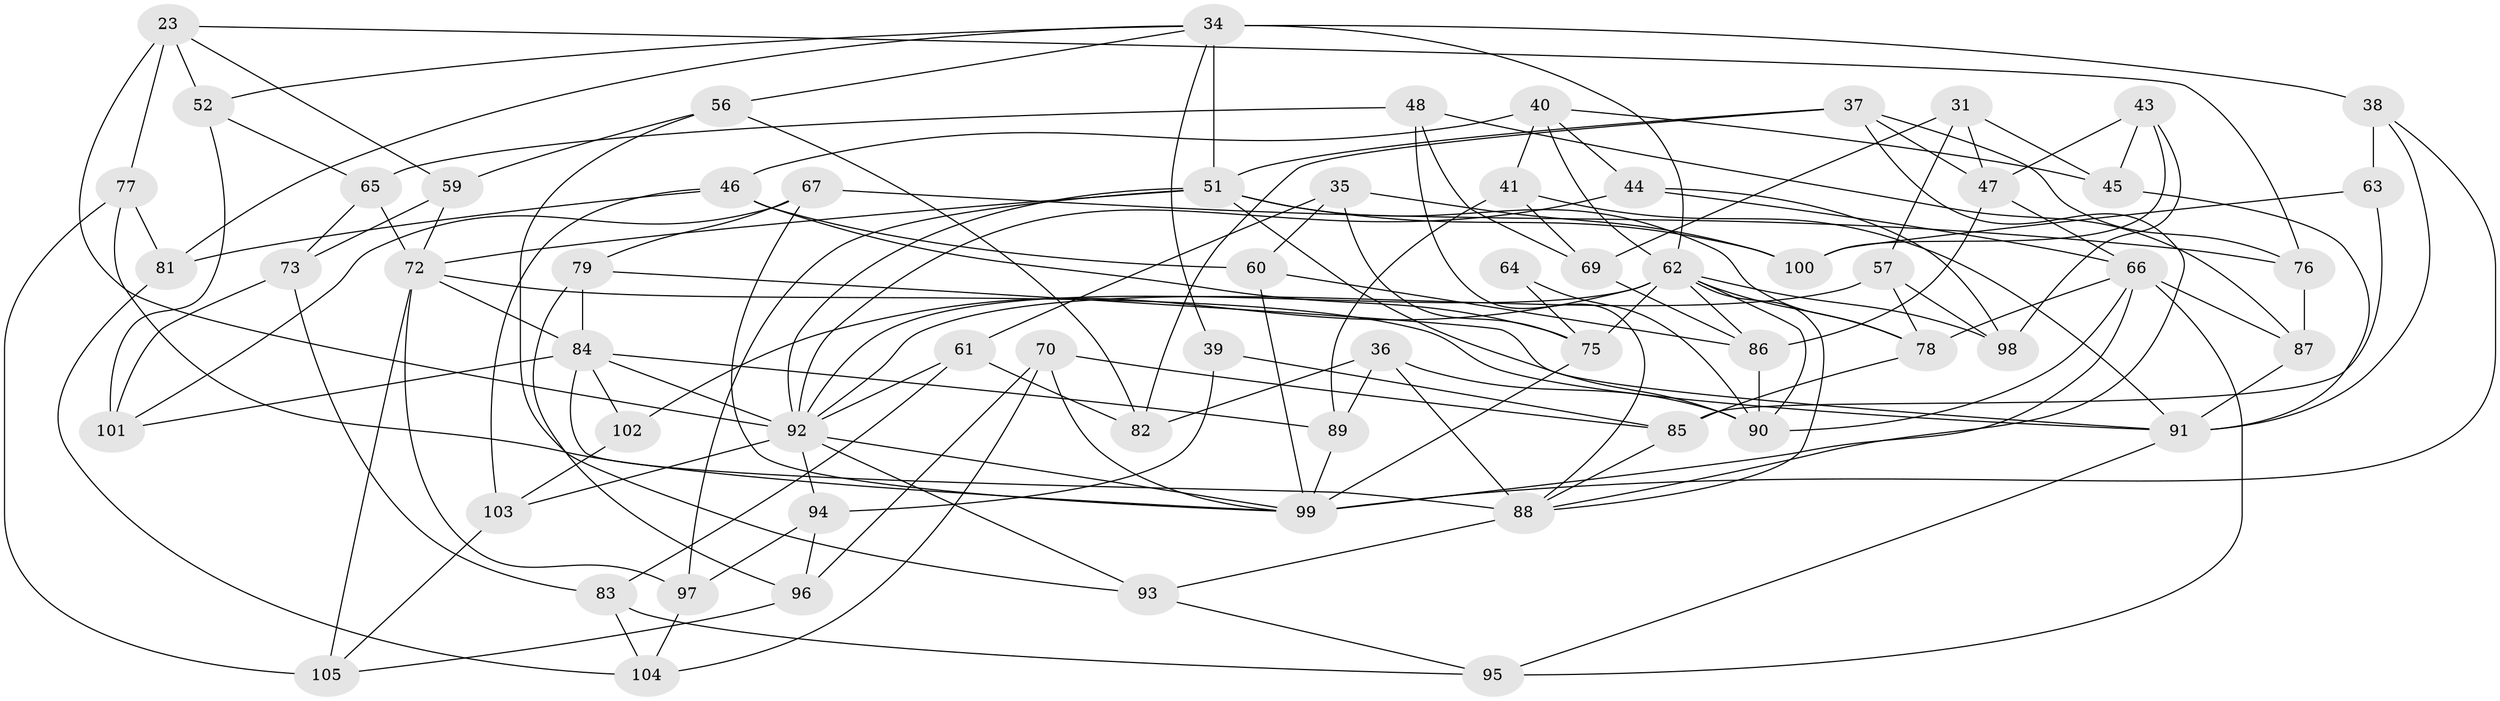 // original degree distribution, {4: 1.0}
// Generated by graph-tools (version 1.1) at 2025/03/03/04/25 22:03:01]
// undirected, 63 vertices, 149 edges
graph export_dot {
graph [start="1"]
  node [color=gray90,style=filled];
  23 [super="+14"];
  31;
  34 [super="+33"];
  35;
  36;
  37 [super="+13"];
  38 [super="+11"];
  39;
  40 [super="+2"];
  41;
  43;
  44;
  45;
  46 [super="+42"];
  47 [super="+7"];
  48;
  51 [super="+25+50"];
  52;
  56;
  57;
  59;
  60;
  61;
  62 [super="+6+17+53"];
  63;
  64;
  65;
  66 [super="+20+29"];
  67;
  69;
  70;
  72 [super="+30+68"];
  73;
  75 [super="+49"];
  76;
  77;
  78 [super="+24"];
  79;
  81;
  82;
  83;
  84 [super="+58"];
  85 [super="+15"];
  86 [super="+80"];
  87;
  88 [super="+26+71"];
  89;
  90 [super="+27+16"];
  91 [super="+8+28"];
  92 [super="+9+74"];
  93;
  94;
  95;
  96;
  97;
  98;
  99 [super="+32+55"];
  100;
  101;
  102;
  103;
  104;
  105;
  23 -- 59;
  23 -- 77;
  23 -- 92 [weight=2];
  23 -- 52;
  23 -- 76;
  31 -- 45;
  31 -- 57;
  31 -- 69;
  31 -- 47;
  34 -- 56;
  34 -- 81;
  34 -- 38 [weight=2];
  34 -- 39;
  34 -- 51 [weight=2];
  34 -- 52;
  34 -- 62 [weight=2];
  35 -- 61;
  35 -- 60;
  35 -- 100;
  35 -- 75;
  36 -- 90;
  36 -- 89;
  36 -- 82;
  36 -- 88;
  37 -- 76;
  37 -- 51 [weight=2];
  37 -- 82;
  37 -- 47;
  37 -- 88;
  38 -- 63 [weight=2];
  38 -- 99;
  38 -- 91;
  39 -- 85 [weight=2];
  39 -- 94;
  40 -- 45;
  40 -- 46 [weight=2];
  40 -- 41;
  40 -- 44;
  40 -- 62;
  41 -- 89;
  41 -- 69;
  41 -- 91;
  43 -- 98;
  43 -- 47;
  43 -- 100;
  43 -- 45;
  44 -- 98;
  44 -- 66;
  44 -- 92;
  45 -- 91;
  46 -- 75;
  46 -- 103;
  46 -- 81;
  46 -- 60;
  47 -- 86 [weight=2];
  47 -- 66;
  48 -- 87;
  48 -- 65;
  48 -- 69;
  48 -- 88;
  51 -- 97;
  51 -- 100;
  51 -- 92;
  51 -- 78;
  51 -- 90;
  51 -- 72;
  52 -- 101;
  52 -- 65;
  56 -- 59;
  56 -- 93;
  56 -- 82;
  57 -- 78;
  57 -- 98;
  57 -- 92;
  59 -- 73;
  59 -- 72;
  60 -- 86;
  60 -- 99;
  61 -- 82;
  61 -- 83;
  61 -- 92;
  62 -- 75;
  62 -- 86;
  62 -- 92 [weight=2];
  62 -- 98;
  62 -- 102;
  62 -- 78 [weight=2];
  62 -- 90 [weight=2];
  62 -- 88;
  63 -- 100;
  63 -- 85;
  64 -- 75 [weight=2];
  64 -- 90 [weight=2];
  65 -- 73;
  65 -- 72;
  66 -- 78;
  66 -- 90;
  66 -- 87;
  66 -- 99 [weight=2];
  66 -- 95;
  67 -- 79;
  67 -- 101;
  67 -- 76;
  67 -- 99;
  69 -- 86;
  70 -- 85;
  70 -- 99;
  70 -- 104;
  70 -- 96;
  72 -- 105;
  72 -- 84;
  72 -- 91 [weight=2];
  72 -- 97;
  73 -- 101;
  73 -- 83;
  75 -- 99;
  76 -- 87;
  77 -- 81;
  77 -- 105;
  77 -- 99;
  78 -- 85;
  79 -- 96;
  79 -- 84;
  79 -- 91;
  81 -- 104;
  83 -- 104;
  83 -- 95;
  84 -- 102 [weight=2];
  84 -- 89;
  84 -- 92 [weight=2];
  84 -- 101;
  84 -- 88 [weight=2];
  85 -- 88;
  86 -- 90;
  87 -- 91;
  88 -- 93;
  89 -- 99;
  91 -- 95;
  92 -- 93;
  92 -- 94;
  92 -- 103;
  92 -- 99;
  93 -- 95;
  94 -- 96;
  94 -- 97;
  96 -- 105;
  97 -- 104;
  102 -- 103;
  103 -- 105;
}

